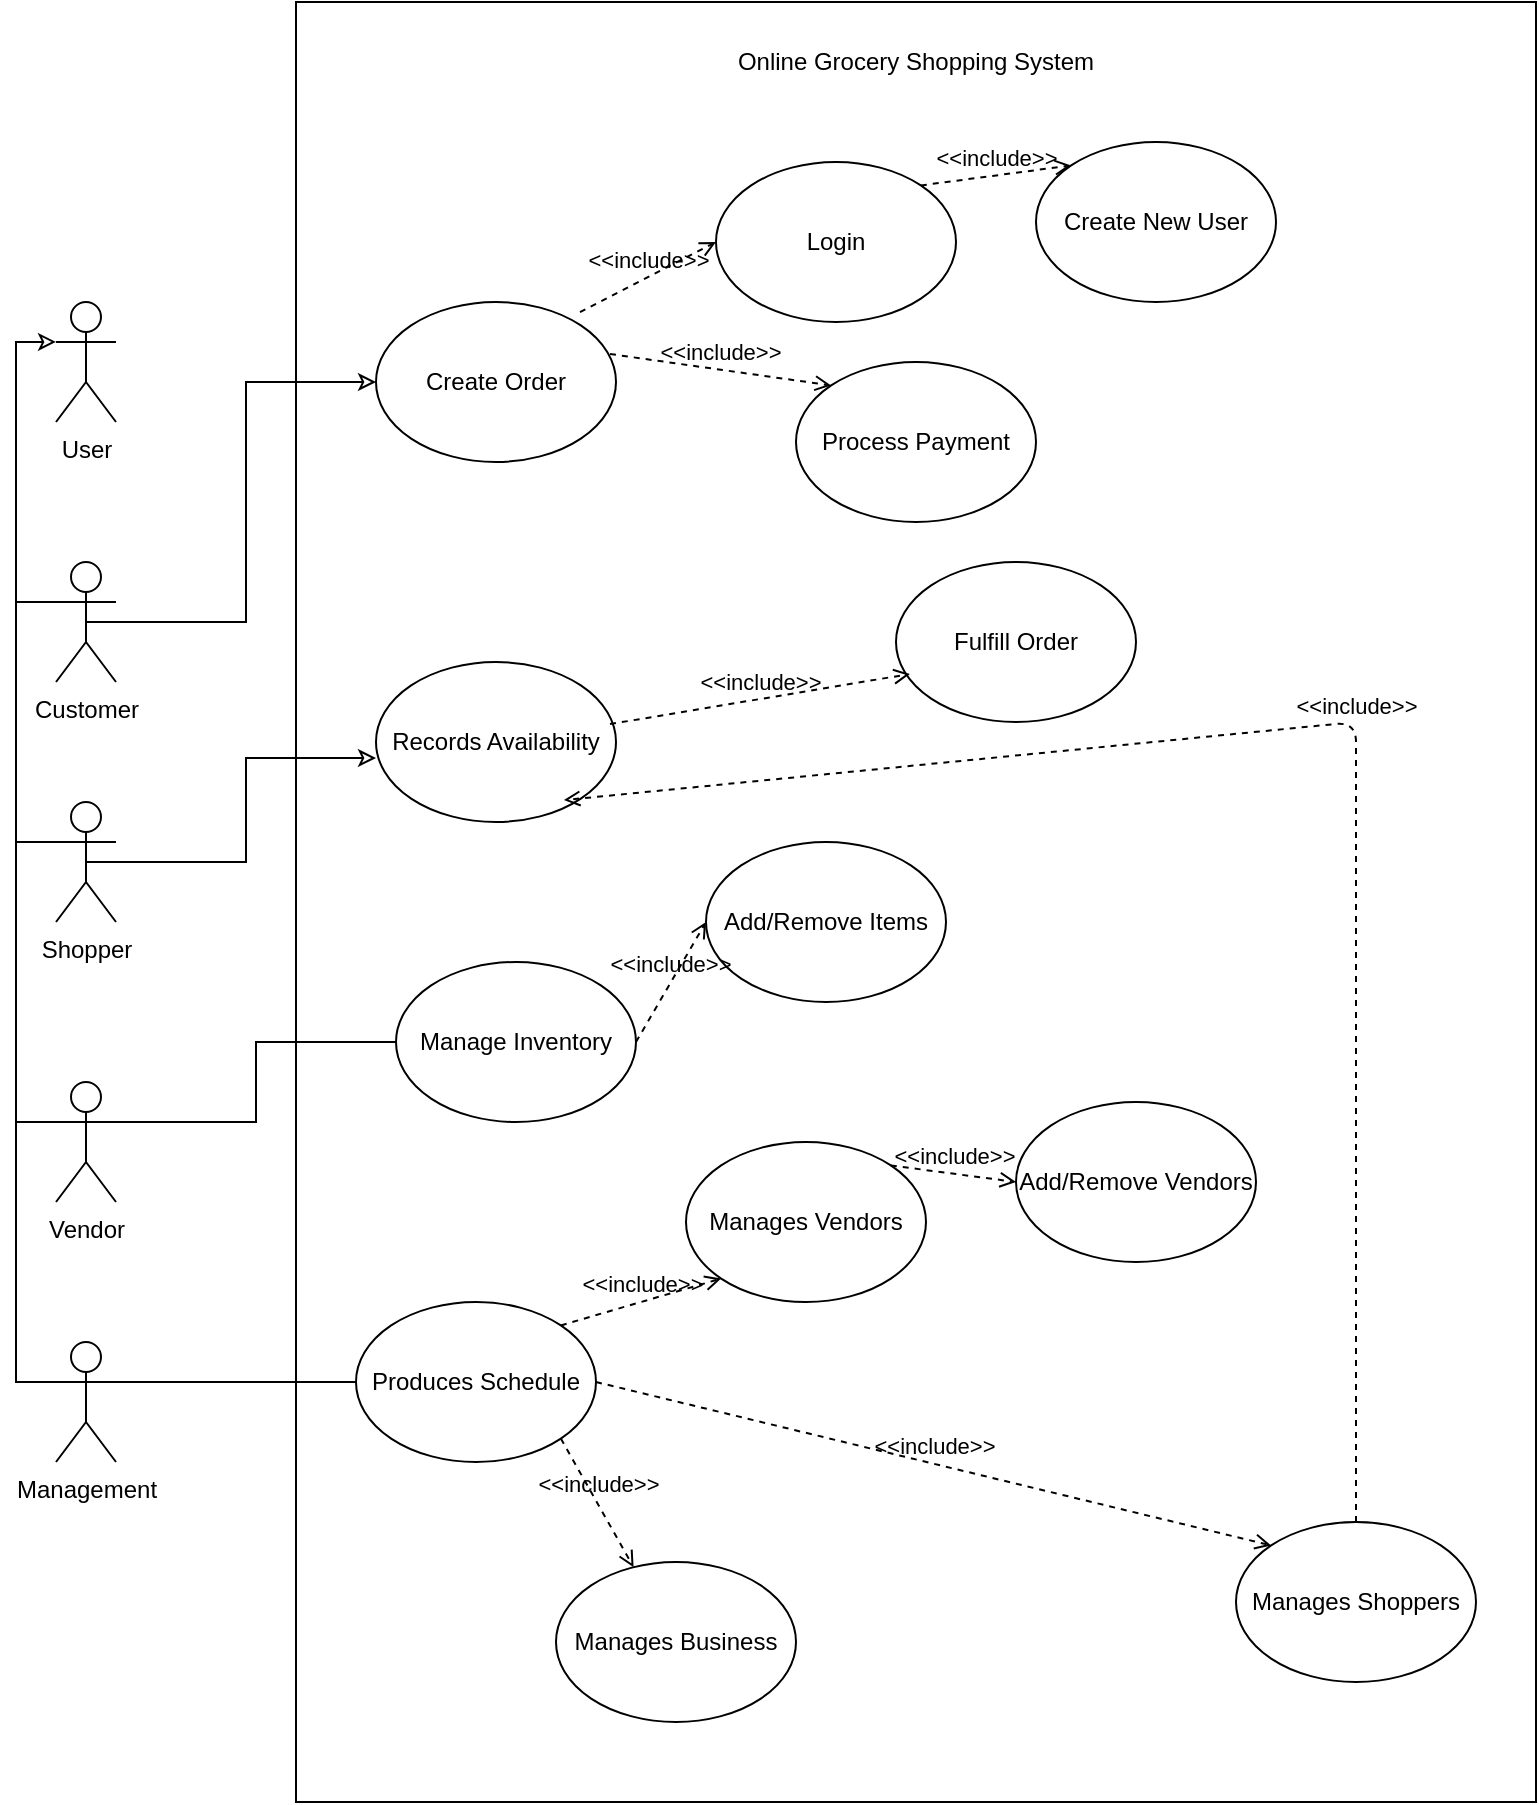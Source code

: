 <mxfile version="14.1.8" type="device"><diagram id="7EkPXJ9FRKaalziAOxIJ" name="Page-1"><mxGraphModel dx="1422" dy="814" grid="1" gridSize="10" guides="1" tooltips="1" connect="1" arrows="1" fold="1" page="1" pageScale="1" pageWidth="850" pageHeight="1100" math="0" shadow="0"><root><mxCell id="0"/><mxCell id="1" parent="0"/><mxCell id="4gEP-Lk-oQrec45r44cN-6" value="" style="rounded=0;whiteSpace=wrap;html=1;" vertex="1" parent="1"><mxGeometry x="170" y="70" width="620" height="900" as="geometry"/></mxCell><mxCell id="4gEP-Lk-oQrec45r44cN-1" value="User" style="shape=umlActor;verticalLabelPosition=bottom;verticalAlign=top;html=1;outlineConnect=0;" vertex="1" parent="1"><mxGeometry x="50" y="220" width="30" height="60" as="geometry"/></mxCell><mxCell id="4gEP-Lk-oQrec45r44cN-15" style="edgeStyle=orthogonalEdgeStyle;rounded=0;orthogonalLoop=1;jettySize=auto;html=1;exitX=0.5;exitY=0.5;exitDx=0;exitDy=0;exitPerimeter=0;entryX=0;entryY=0.5;entryDx=0;entryDy=0;endArrow=classic;endFill=0;" edge="1" parent="1" source="4gEP-Lk-oQrec45r44cN-2" target="4gEP-Lk-oQrec45r44cN-11"><mxGeometry relative="1" as="geometry"/></mxCell><mxCell id="4gEP-Lk-oQrec45r44cN-22" style="edgeStyle=orthogonalEdgeStyle;rounded=0;orthogonalLoop=1;jettySize=auto;html=1;exitX=0;exitY=0.333;exitDx=0;exitDy=0;exitPerimeter=0;endArrow=none;endFill=0;" edge="1" parent="1" source="4gEP-Lk-oQrec45r44cN-2"><mxGeometry relative="1" as="geometry"><mxPoint x="30" y="370" as="targetPoint"/></mxGeometry></mxCell><mxCell id="4gEP-Lk-oQrec45r44cN-2" value="Customer" style="shape=umlActor;verticalLabelPosition=bottom;verticalAlign=top;html=1;outlineConnect=0;" vertex="1" parent="1"><mxGeometry x="50" y="350" width="30" height="60" as="geometry"/></mxCell><mxCell id="4gEP-Lk-oQrec45r44cN-14" style="edgeStyle=orthogonalEdgeStyle;rounded=0;orthogonalLoop=1;jettySize=auto;html=1;exitX=0.5;exitY=0.5;exitDx=0;exitDy=0;exitPerimeter=0;entryX=0;entryY=0.6;entryDx=0;entryDy=0;endArrow=classic;endFill=0;entryPerimeter=0;" edge="1" parent="1" source="4gEP-Lk-oQrec45r44cN-3" target="4gEP-Lk-oQrec45r44cN-47"><mxGeometry relative="1" as="geometry"/></mxCell><mxCell id="4gEP-Lk-oQrec45r44cN-25" style="edgeStyle=orthogonalEdgeStyle;rounded=0;orthogonalLoop=1;jettySize=auto;html=1;exitX=0;exitY=0.333;exitDx=0;exitDy=0;exitPerimeter=0;endArrow=none;endFill=0;" edge="1" parent="1" source="4gEP-Lk-oQrec45r44cN-3"><mxGeometry relative="1" as="geometry"><mxPoint x="30" y="490" as="targetPoint"/></mxGeometry></mxCell><mxCell id="4gEP-Lk-oQrec45r44cN-3" value="Shopper" style="shape=umlActor;verticalLabelPosition=bottom;verticalAlign=top;html=1;outlineConnect=0;" vertex="1" parent="1"><mxGeometry x="50" y="470" width="30" height="60" as="geometry"/></mxCell><mxCell id="4gEP-Lk-oQrec45r44cN-26" style="edgeStyle=orthogonalEdgeStyle;rounded=0;orthogonalLoop=1;jettySize=auto;html=1;exitX=0;exitY=0.333;exitDx=0;exitDy=0;exitPerimeter=0;endArrow=none;endFill=0;" edge="1" parent="1" source="4gEP-Lk-oQrec45r44cN-4"><mxGeometry relative="1" as="geometry"><mxPoint x="30" y="630" as="targetPoint"/></mxGeometry></mxCell><mxCell id="4gEP-Lk-oQrec45r44cN-28" style="edgeStyle=orthogonalEdgeStyle;rounded=0;orthogonalLoop=1;jettySize=auto;html=1;exitX=1;exitY=0.333;exitDx=0;exitDy=0;exitPerimeter=0;entryX=0;entryY=0.5;entryDx=0;entryDy=0;endArrow=none;endFill=0;" edge="1" parent="1" source="4gEP-Lk-oQrec45r44cN-4" target="4gEP-Lk-oQrec45r44cN-27"><mxGeometry relative="1" as="geometry"/></mxCell><mxCell id="4gEP-Lk-oQrec45r44cN-4" value="Vendor" style="shape=umlActor;verticalLabelPosition=bottom;verticalAlign=top;html=1;outlineConnect=0;" vertex="1" parent="1"><mxGeometry x="50" y="610" width="30" height="60" as="geometry"/></mxCell><mxCell id="4gEP-Lk-oQrec45r44cN-11" value="Create Order" style="ellipse;whiteSpace=wrap;html=1;" vertex="1" parent="1"><mxGeometry x="210" y="220" width="120" height="80" as="geometry"/></mxCell><mxCell id="4gEP-Lk-oQrec45r44cN-13" value="Fulfill Order" style="ellipse;whiteSpace=wrap;html=1;" vertex="1" parent="1"><mxGeometry x="470" y="350" width="120" height="80" as="geometry"/></mxCell><mxCell id="4gEP-Lk-oQrec45r44cN-21" style="edgeStyle=orthogonalEdgeStyle;rounded=0;orthogonalLoop=1;jettySize=auto;html=1;exitX=0;exitY=0.333;exitDx=0;exitDy=0;exitPerimeter=0;entryX=0;entryY=0.333;entryDx=0;entryDy=0;entryPerimeter=0;endArrow=classic;endFill=0;startArrow=none;startFill=0;" edge="1" parent="1" source="4gEP-Lk-oQrec45r44cN-19" target="4gEP-Lk-oQrec45r44cN-1"><mxGeometry relative="1" as="geometry"><Array as="points"><mxPoint x="30" y="760"/><mxPoint x="30" y="240"/></Array></mxGeometry></mxCell><mxCell id="4gEP-Lk-oQrec45r44cN-35" style="edgeStyle=orthogonalEdgeStyle;rounded=0;orthogonalLoop=1;jettySize=auto;html=1;exitX=1;exitY=0.333;exitDx=0;exitDy=0;exitPerimeter=0;entryX=0;entryY=0.5;entryDx=0;entryDy=0;endArrow=none;endFill=0;" edge="1" parent="1" source="4gEP-Lk-oQrec45r44cN-19" target="4gEP-Lk-oQrec45r44cN-34"><mxGeometry relative="1" as="geometry"/></mxCell><mxCell id="4gEP-Lk-oQrec45r44cN-19" value="Management" style="shape=umlActor;verticalLabelPosition=bottom;verticalAlign=top;html=1;outlineConnect=0;" vertex="1" parent="1"><mxGeometry x="50" y="740" width="30" height="60" as="geometry"/></mxCell><mxCell id="4gEP-Lk-oQrec45r44cN-27" value="Manage Inventory" style="ellipse;whiteSpace=wrap;html=1;" vertex="1" parent="1"><mxGeometry x="220" y="550" width="120" height="80" as="geometry"/></mxCell><mxCell id="4gEP-Lk-oQrec45r44cN-29" value="Manages Vendors" style="ellipse;whiteSpace=wrap;html=1;" vertex="1" parent="1"><mxGeometry x="365" y="640" width="120" height="80" as="geometry"/></mxCell><mxCell id="4gEP-Lk-oQrec45r44cN-30" value="Add/Remove Items" style="ellipse;whiteSpace=wrap;html=1;" vertex="1" parent="1"><mxGeometry x="375" y="490" width="120" height="80" as="geometry"/></mxCell><mxCell id="4gEP-Lk-oQrec45r44cN-31" value="&amp;lt;&amp;lt;include&amp;gt;&amp;gt;" style="html=1;verticalAlign=bottom;labelBackgroundColor=none;endArrow=open;endFill=0;dashed=1;exitX=1;exitY=0.5;exitDx=0;exitDy=0;entryX=0;entryY=0.5;entryDx=0;entryDy=0;" edge="1" parent="1" source="4gEP-Lk-oQrec45r44cN-27" target="4gEP-Lk-oQrec45r44cN-30"><mxGeometry width="160" relative="1" as="geometry"><mxPoint x="510" y="470" as="sourcePoint"/><mxPoint x="670" y="470" as="targetPoint"/></mxGeometry></mxCell><mxCell id="4gEP-Lk-oQrec45r44cN-32" value="Manages Business" style="ellipse;whiteSpace=wrap;html=1;" vertex="1" parent="1"><mxGeometry x="300" y="850" width="120" height="80" as="geometry"/></mxCell><mxCell id="4gEP-Lk-oQrec45r44cN-33" value="Manages Shoppers" style="ellipse;whiteSpace=wrap;html=1;" vertex="1" parent="1"><mxGeometry x="640" y="830" width="120" height="80" as="geometry"/></mxCell><mxCell id="4gEP-Lk-oQrec45r44cN-34" value="Produces Schedule" style="ellipse;whiteSpace=wrap;html=1;" vertex="1" parent="1"><mxGeometry x="200" y="720" width="120" height="80" as="geometry"/></mxCell><mxCell id="4gEP-Lk-oQrec45r44cN-37" value="&amp;lt;&amp;lt;include&amp;gt;&amp;gt;" style="html=1;verticalAlign=bottom;labelBackgroundColor=none;endArrow=open;endFill=0;dashed=1;exitX=1;exitY=1;exitDx=0;exitDy=0;" edge="1" parent="1" source="4gEP-Lk-oQrec45r44cN-34" target="4gEP-Lk-oQrec45r44cN-32"><mxGeometry width="160" relative="1" as="geometry"><mxPoint x="510" y="770" as="sourcePoint"/><mxPoint x="670" y="770" as="targetPoint"/></mxGeometry></mxCell><mxCell id="4gEP-Lk-oQrec45r44cN-38" value="&amp;lt;&amp;lt;include&amp;gt;&amp;gt;" style="html=1;verticalAlign=bottom;labelBackgroundColor=none;endArrow=open;endFill=0;dashed=1;exitX=1;exitY=0.5;exitDx=0;exitDy=0;entryX=0;entryY=0;entryDx=0;entryDy=0;" edge="1" parent="1" source="4gEP-Lk-oQrec45r44cN-34" target="4gEP-Lk-oQrec45r44cN-33"><mxGeometry width="160" relative="1" as="geometry"><mxPoint x="510" y="770" as="sourcePoint"/><mxPoint x="670" y="770" as="targetPoint"/></mxGeometry></mxCell><mxCell id="4gEP-Lk-oQrec45r44cN-39" value="&amp;lt;&amp;lt;include&amp;gt;&amp;gt;" style="html=1;verticalAlign=bottom;labelBackgroundColor=none;endArrow=open;endFill=0;dashed=1;exitX=1;exitY=0;exitDx=0;exitDy=0;entryX=0;entryY=1;entryDx=0;entryDy=0;" edge="1" parent="1" source="4gEP-Lk-oQrec45r44cN-34" target="4gEP-Lk-oQrec45r44cN-29"><mxGeometry width="160" relative="1" as="geometry"><mxPoint x="310" y="690" as="sourcePoint"/><mxPoint x="430" y="710" as="targetPoint"/></mxGeometry></mxCell><mxCell id="4gEP-Lk-oQrec45r44cN-40" value="Login" style="ellipse;whiteSpace=wrap;html=1;" vertex="1" parent="1"><mxGeometry x="380" y="150" width="120" height="80" as="geometry"/></mxCell><mxCell id="4gEP-Lk-oQrec45r44cN-41" value="&amp;lt;&amp;lt;include&amp;gt;&amp;gt;" style="html=1;verticalAlign=bottom;labelBackgroundColor=none;endArrow=open;endFill=0;dashed=1;exitX=0.85;exitY=0.063;exitDx=0;exitDy=0;entryX=0;entryY=0.5;entryDx=0;entryDy=0;exitPerimeter=0;" edge="1" parent="1" source="4gEP-Lk-oQrec45r44cN-11" target="4gEP-Lk-oQrec45r44cN-40"><mxGeometry width="160" relative="1" as="geometry"><mxPoint x="350" y="600" as="sourcePoint"/><mxPoint x="430" y="600" as="targetPoint"/></mxGeometry></mxCell><mxCell id="4gEP-Lk-oQrec45r44cN-42" value="Create New User" style="ellipse;whiteSpace=wrap;html=1;" vertex="1" parent="1"><mxGeometry x="540" y="140" width="120" height="80" as="geometry"/></mxCell><mxCell id="4gEP-Lk-oQrec45r44cN-43" value="&amp;lt;&amp;lt;include&amp;gt;&amp;gt;" style="html=1;verticalAlign=bottom;labelBackgroundColor=none;endArrow=open;endFill=0;dashed=1;exitX=1;exitY=0;exitDx=0;exitDy=0;entryX=0;entryY=0;entryDx=0;entryDy=0;" edge="1" parent="1" source="4gEP-Lk-oQrec45r44cN-40" target="4gEP-Lk-oQrec45r44cN-42"><mxGeometry width="160" relative="1" as="geometry"><mxPoint x="322" y="235.04" as="sourcePoint"/><mxPoint x="375" y="180" as="targetPoint"/></mxGeometry></mxCell><mxCell id="4gEP-Lk-oQrec45r44cN-44" value="Process Payment" style="ellipse;whiteSpace=wrap;html=1;" vertex="1" parent="1"><mxGeometry x="420" y="250" width="120" height="80" as="geometry"/></mxCell><mxCell id="4gEP-Lk-oQrec45r44cN-45" value="&amp;lt;&amp;lt;include&amp;gt;&amp;gt;" style="html=1;verticalAlign=bottom;labelBackgroundColor=none;endArrow=open;endFill=0;dashed=1;exitX=0.975;exitY=0.325;exitDx=0;exitDy=0;entryX=0;entryY=0;entryDx=0;entryDy=0;exitPerimeter=0;" edge="1" parent="1" source="4gEP-Lk-oQrec45r44cN-11" target="4gEP-Lk-oQrec45r44cN-44"><mxGeometry width="160" relative="1" as="geometry"><mxPoint x="322" y="235.04" as="sourcePoint"/><mxPoint x="375" y="180" as="targetPoint"/></mxGeometry></mxCell><mxCell id="4gEP-Lk-oQrec45r44cN-46" value="Online Grocery Shopping System" style="text;html=1;strokeColor=none;fillColor=none;align=center;verticalAlign=middle;whiteSpace=wrap;rounded=0;" vertex="1" parent="1"><mxGeometry x="375" y="90" width="210" height="20" as="geometry"/></mxCell><mxCell id="4gEP-Lk-oQrec45r44cN-47" value="Records Availability" style="ellipse;whiteSpace=wrap;html=1;" vertex="1" parent="1"><mxGeometry x="210" y="400" width="120" height="80" as="geometry"/></mxCell><mxCell id="4gEP-Lk-oQrec45r44cN-50" value="&amp;lt;&amp;lt;include&amp;gt;&amp;gt;" style="html=1;verticalAlign=bottom;labelBackgroundColor=none;endArrow=open;endFill=0;dashed=1;exitX=0.975;exitY=0.388;exitDx=0;exitDy=0;entryX=0.058;entryY=0.7;entryDx=0;entryDy=0;entryPerimeter=0;exitPerimeter=0;" edge="1" parent="1" source="4gEP-Lk-oQrec45r44cN-47" target="4gEP-Lk-oQrec45r44cN-13"><mxGeometry width="160" relative="1" as="geometry"><mxPoint x="332.426" y="431.716" as="sourcePoint"/><mxPoint x="407.96" y="393.04" as="targetPoint"/></mxGeometry></mxCell><mxCell id="4gEP-Lk-oQrec45r44cN-51" value="&amp;lt;&amp;lt;include&amp;gt;&amp;gt;" style="html=1;verticalAlign=bottom;labelBackgroundColor=none;endArrow=open;endFill=0;dashed=1;exitX=0.5;exitY=0;exitDx=0;exitDy=0;entryX=0.783;entryY=0.863;entryDx=0;entryDy=0;entryPerimeter=0;" edge="1" parent="1" source="4gEP-Lk-oQrec45r44cN-33" target="4gEP-Lk-oQrec45r44cN-47"><mxGeometry width="160" relative="1" as="geometry"><mxPoint x="530" y="400" as="sourcePoint"/><mxPoint x="670" y="600" as="targetPoint"/><Array as="points"><mxPoint x="700" y="430"/></Array></mxGeometry></mxCell><mxCell id="4gEP-Lk-oQrec45r44cN-53" value="Add/Remove Vendors" style="ellipse;whiteSpace=wrap;html=1;" vertex="1" parent="1"><mxGeometry x="530" y="620" width="120" height="80" as="geometry"/></mxCell><mxCell id="4gEP-Lk-oQrec45r44cN-54" value="&amp;lt;&amp;lt;include&amp;gt;&amp;gt;" style="html=1;verticalAlign=bottom;labelBackgroundColor=none;endArrow=open;endFill=0;dashed=1;exitX=1;exitY=0;exitDx=0;exitDy=0;entryX=0;entryY=0.5;entryDx=0;entryDy=0;" edge="1" parent="1" source="4gEP-Lk-oQrec45r44cN-29" target="4gEP-Lk-oQrec45r44cN-53"><mxGeometry width="160" relative="1" as="geometry"><mxPoint x="350" y="600" as="sourcePoint"/><mxPoint x="400" y="510" as="targetPoint"/></mxGeometry></mxCell></root></mxGraphModel></diagram></mxfile>